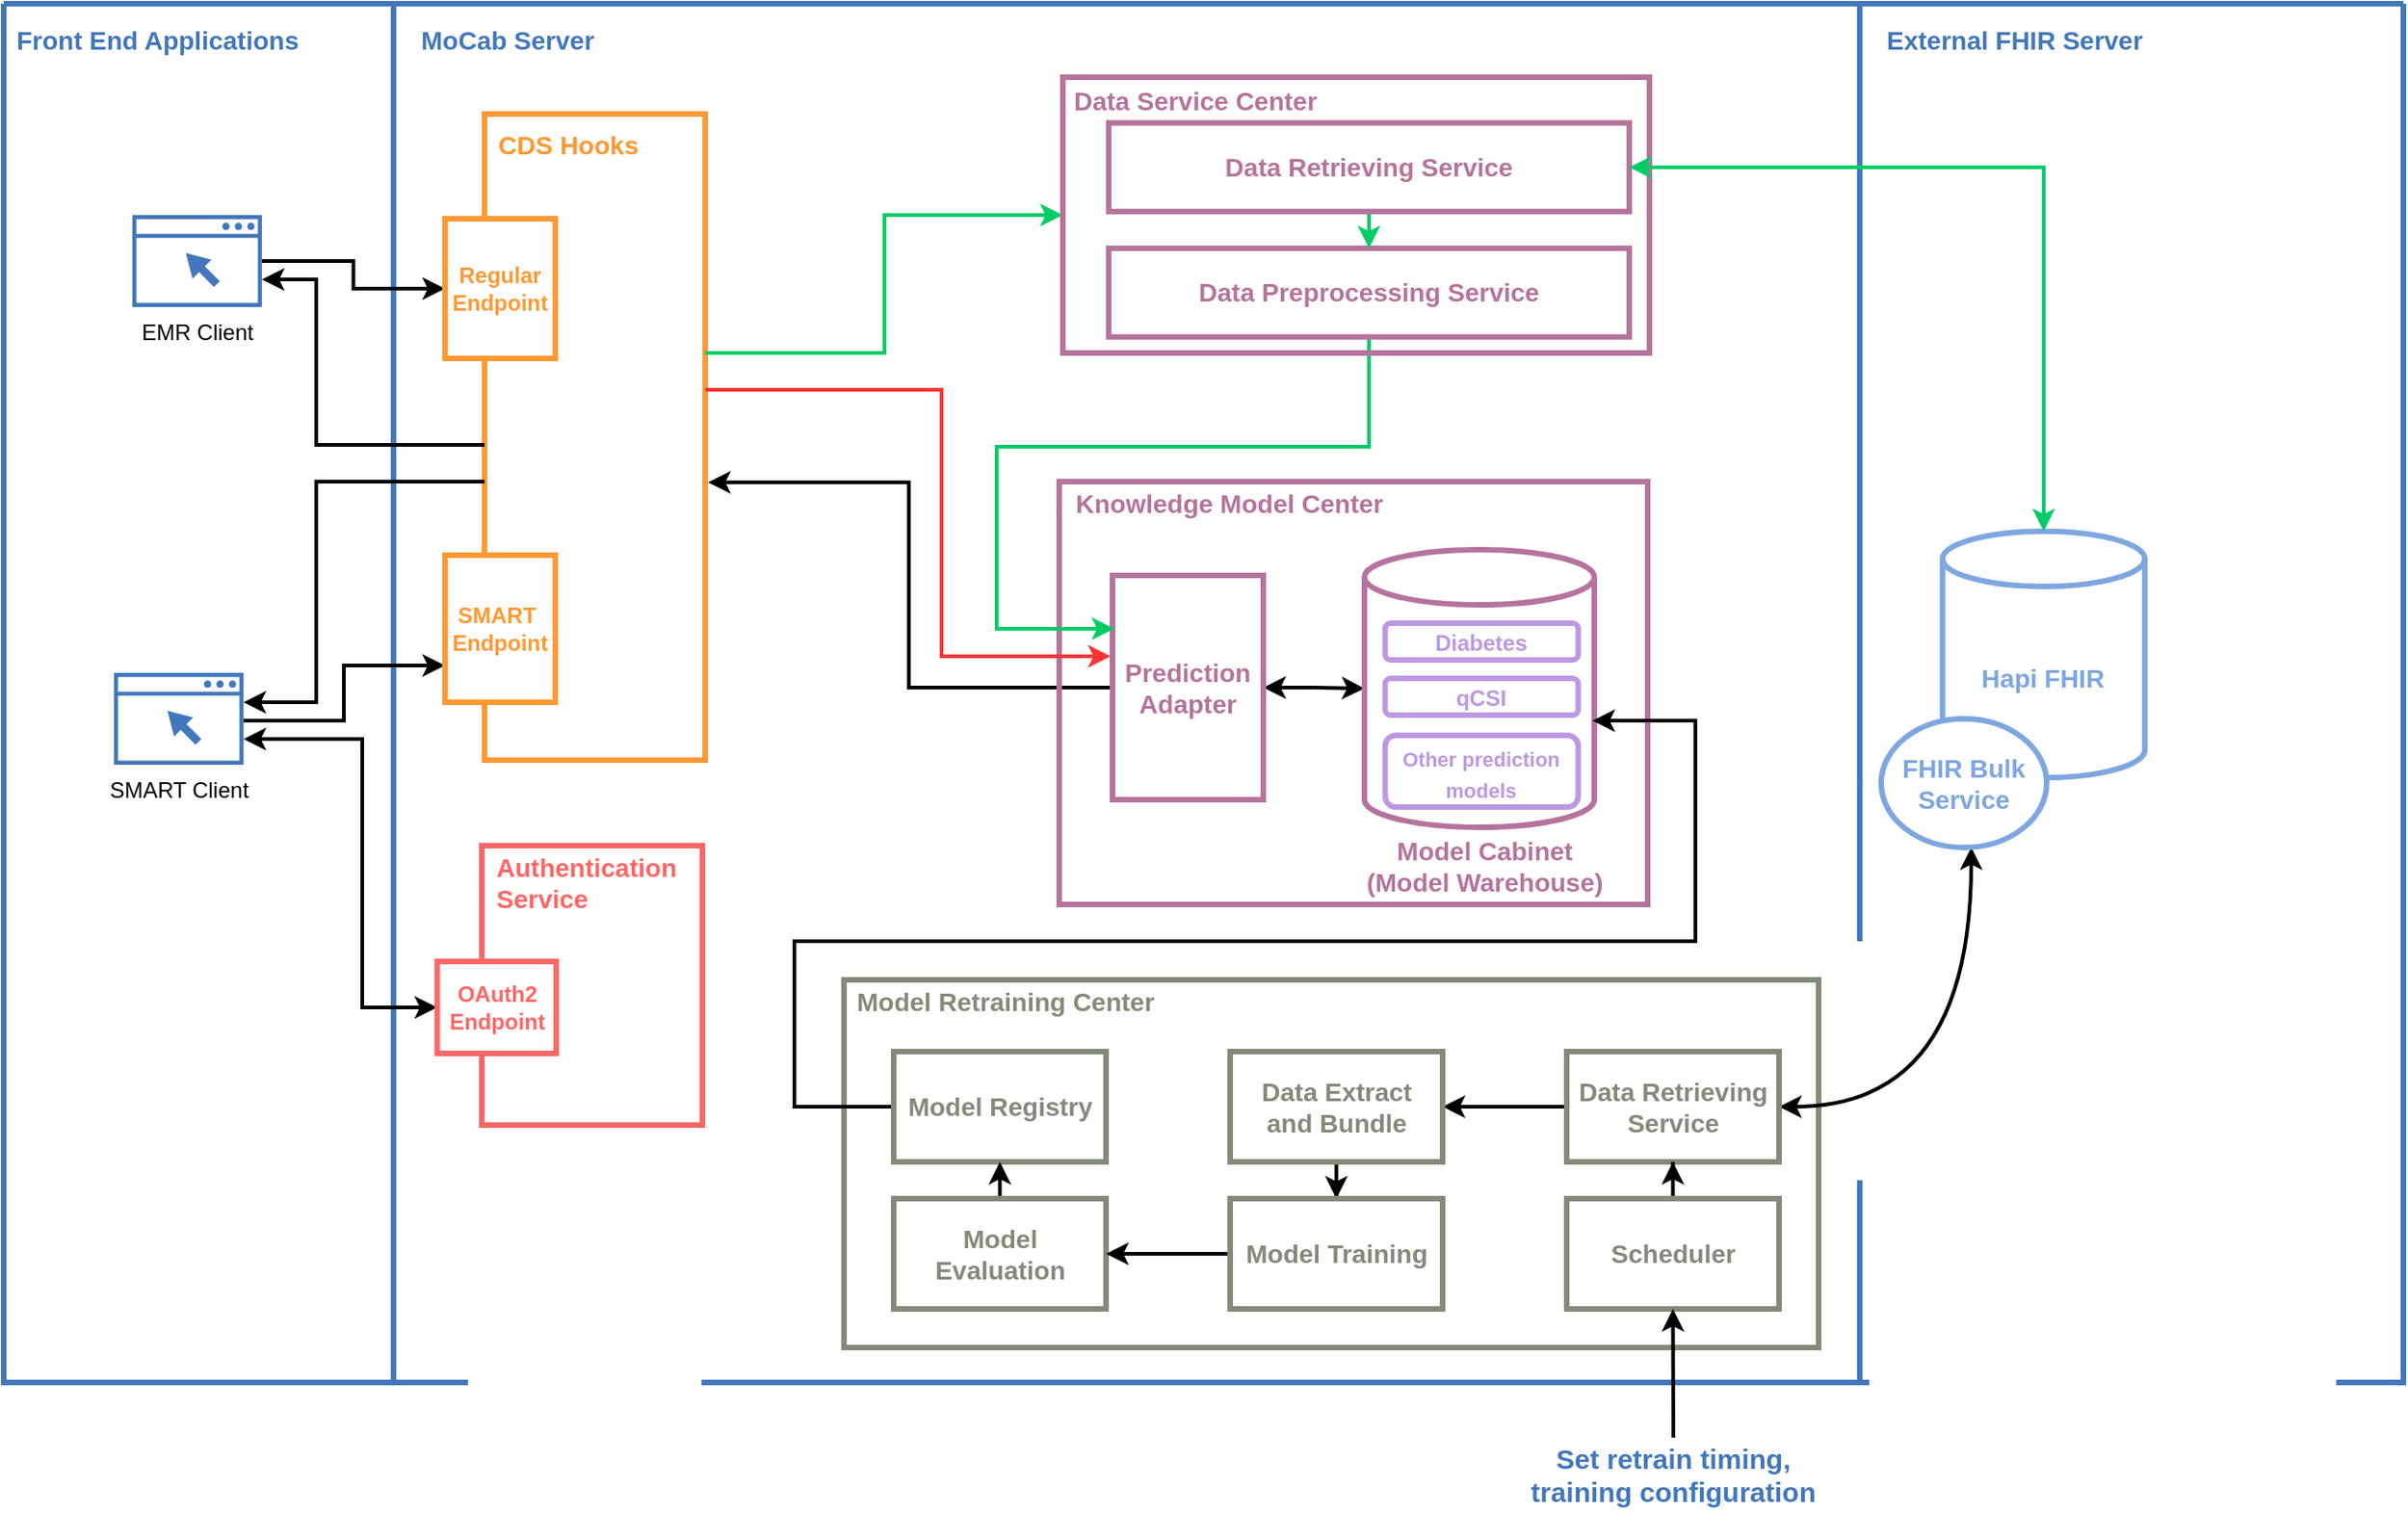 <mxfile version="20.5.3" type="device"><diagram id="2f404044-711c-603c-8f00-f6bb4c023d3c" name="Page-1"><mxGraphModel dx="2591" dy="754" grid="1" gridSize="10" guides="1" tooltips="1" connect="1" arrows="1" fold="1" page="1" pageScale="1" pageWidth="1169" pageHeight="827" background="none" math="0" shadow="0"><root><mxCell id="0"/><mxCell id="1" parent="0"/><mxCell id="21" value="" style="swimlane;shadow=0;strokeColor=#4277BB;fillColor=#ffffff;fontColor=none;align=right;startSize=0;collapsible=0;noLabel=1;strokeWidth=3;" parent="1" vertex="1"><mxGeometry x="-190" y="230" width="1305" height="750" as="geometry"/></mxCell><mxCell id="hQCJ3XEMx7iAnxMMSpY4-58" value="" style="rounded=0;whiteSpace=wrap;html=1;strokeColor=#FF6666;strokeWidth=3;fillColor=none;" parent="21" vertex="1"><mxGeometry x="260" y="458" width="120" height="152" as="geometry"/></mxCell><mxCell id="22" value="Front End Applications" style="text;html=1;align=left;verticalAlign=middle;fontColor=#4277BB;shadow=0;dashed=0;strokeColor=none;fillColor=none;labelBackgroundColor=none;fontStyle=1;fontSize=14;spacingLeft=5;" parent="21" vertex="1"><mxGeometry y="10" width="180" height="20" as="geometry"/></mxCell><mxCell id="43" value="" style="line;strokeWidth=3;direction=south;html=1;shadow=0;labelBackgroundColor=none;fillColor=none;gradientColor=none;fontSize=12;fontColor=#4277BB;align=right;strokeColor=#4277BB;" parent="21" vertex="1"><mxGeometry x="207" width="10" height="750" as="geometry"/></mxCell><mxCell id="47" value="" style="line;strokeWidth=3;direction=south;html=1;shadow=0;labelBackgroundColor=none;fillColor=none;gradientColor=none;fontSize=12;fontColor=#4277BB;align=right;strokeColor=#4277BB;" parent="21" vertex="1"><mxGeometry x="1004.36" width="10" height="510" as="geometry"/></mxCell><mxCell id="48" value="MoCab Server" style="text;html=1;align=left;verticalAlign=middle;fontColor=#4277BB;shadow=0;dashed=0;strokeColor=none;fillColor=none;labelBackgroundColor=none;fontStyle=1;fontSize=14;spacingLeft=5;" parent="21" vertex="1"><mxGeometry x="220" y="10" width="150" height="20" as="geometry"/></mxCell><mxCell id="XKVZl34SWuccuq--4w8E-62" value="External FHIR Server" style="text;html=1;align=left;verticalAlign=middle;fontColor=#4277BB;shadow=0;dashed=0;strokeColor=none;fillColor=none;labelBackgroundColor=none;fontStyle=1;fontSize=14;spacingLeft=5;" parent="21" vertex="1"><mxGeometry x="1017.36" y="10" width="150" height="20" as="geometry"/></mxCell><mxCell id="zr4wXBdVAj4lqgL986UL-54" style="edgeStyle=orthogonalEdgeStyle;rounded=0;orthogonalLoop=1;jettySize=auto;html=1;entryX=0;entryY=0.5;entryDx=0;entryDy=0;startArrow=none;startFill=0;strokeWidth=2;" parent="21" source="hQCJ3XEMx7iAnxMMSpY4-54" target="zr4wXBdVAj4lqgL986UL-50" edge="1"><mxGeometry relative="1" as="geometry"/></mxCell><mxCell id="hQCJ3XEMx7iAnxMMSpY4-54" value="EMR Client" style="sketch=0;pointerEvents=1;shadow=0;dashed=0;html=1;strokeColor=none;fillColor=#4277bb;aspect=fixed;labelPosition=center;verticalLabelPosition=bottom;verticalAlign=top;align=center;outlineConnect=0;shape=mxgraph.vvd.web_browser;" parent="21" vertex="1"><mxGeometry x="70" y="115" width="70.42" height="50" as="geometry"/></mxCell><mxCell id="hQCJ3XEMx7iAnxMMSpY4-57" value="" style="group;strokeWidth=3;strokeColor=none;" parent="21" vertex="1" connectable="0"><mxGeometry x="261.5" y="60" width="120" height="380" as="geometry"/></mxCell><mxCell id="hQCJ3XEMx7iAnxMMSpY4-55" value="" style="rounded=0;whiteSpace=wrap;html=1;fillColor=none;strokeWidth=3;strokeColor=#FF9933;" parent="hQCJ3XEMx7iAnxMMSpY4-57" vertex="1"><mxGeometry width="120" height="351.5" as="geometry"/></mxCell><mxCell id="hQCJ3XEMx7iAnxMMSpY4-56" value="&lt;font color=&quot;#ff9933&quot;&gt;CDS Hooks&lt;/font&gt;" style="text;html=1;align=left;verticalAlign=middle;fontColor=#4277BB;shadow=0;dashed=0;strokeColor=none;fillColor=none;labelBackgroundColor=none;fontStyle=1;fontSize=14;spacingLeft=5;" parent="hQCJ3XEMx7iAnxMMSpY4-57" vertex="1"><mxGeometry y="4.382" width="102" height="24.516" as="geometry"/></mxCell><mxCell id="zr4wXBdVAj4lqgL986UL-49" value="" style="group;strokeWidth=3;strokeColor=none;" parent="hQCJ3XEMx7iAnxMMSpY4-57" vertex="1" connectable="0"><mxGeometry y="57" width="60" height="85.5" as="geometry"/></mxCell><mxCell id="zr4wXBdVAj4lqgL986UL-50" value="&lt;font color=&quot;#ff9933&quot;&gt;&lt;b&gt;Regular&lt;br&gt;Endpoint&lt;/b&gt;&lt;/font&gt;" style="rounded=0;whiteSpace=wrap;html=1;fillColor=default;strokeWidth=3;strokeColor=#FF9933;" parent="zr4wXBdVAj4lqgL986UL-49" vertex="1"><mxGeometry x="-21.5" width="60" height="76" as="geometry"/></mxCell><mxCell id="6xXJ92CtC5IXwNvtZVcw-48" style="edgeStyle=orthogonalEdgeStyle;rounded=0;orthogonalLoop=1;jettySize=auto;html=1;strokeWidth=2;startArrow=classic;startFill=1;" parent="21" source="hQCJ3XEMx7iAnxMMSpY4-67" target="hQCJ3XEMx7iAnxMMSpY4-68" edge="1"><mxGeometry relative="1" as="geometry"><mxPoint x="260" y="534" as="targetPoint"/><Array as="points"><mxPoint x="195" y="400"/><mxPoint x="195" y="546"/></Array></mxGeometry></mxCell><mxCell id="zr4wXBdVAj4lqgL986UL-53" style="edgeStyle=orthogonalEdgeStyle;rounded=0;orthogonalLoop=1;jettySize=auto;html=1;entryX=0;entryY=0.75;entryDx=0;entryDy=0;startArrow=none;startFill=0;strokeWidth=2;" parent="21" source="hQCJ3XEMx7iAnxMMSpY4-67" target="zr4wXBdVAj4lqgL986UL-52" edge="1"><mxGeometry relative="1" as="geometry"><Array as="points"><mxPoint x="185" y="390"/><mxPoint x="185" y="360"/></Array></mxGeometry></mxCell><mxCell id="hQCJ3XEMx7iAnxMMSpY4-67" value="SMART Client" style="sketch=0;pointerEvents=1;shadow=0;dashed=0;html=1;strokeColor=none;fillColor=#4277bb;aspect=fixed;labelPosition=center;verticalLabelPosition=bottom;verticalAlign=top;align=center;outlineConnect=0;shape=mxgraph.vvd.web_browser;" parent="21" vertex="1"><mxGeometry x="60" y="364" width="70.42" height="50" as="geometry"/></mxCell><mxCell id="hQCJ3XEMx7iAnxMMSpY4-78" value="&lt;b&gt;&lt;font color=&quot;#7ea6e0&quot; style=&quot;font-size: 14px;&quot;&gt;Hapi FHIR&lt;/font&gt;&lt;/b&gt;" style="shape=cylinder3;whiteSpace=wrap;html=1;boundedLbl=1;backgroundOutline=1;size=15;fontColor=#FF9933;strokeColor=#7EA6E0;strokeWidth=3;fillColor=none;" parent="21" vertex="1"><mxGeometry x="1054.36" y="287" width="110" height="134" as="geometry"/></mxCell><mxCell id="hQCJ3XEMx7iAnxMMSpY4-85" value="" style="group" parent="21" vertex="1" connectable="0"><mxGeometry x="260.5" y="458" width="121" height="122" as="geometry"/></mxCell><mxCell id="hQCJ3XEMx7iAnxMMSpY4-59" value="&lt;font color=&quot;#ff6666&quot;&gt;Authentication&lt;br&gt;Service&lt;/font&gt;" style="text;html=1;align=left;verticalAlign=middle;fontColor=#4277BB;shadow=0;dashed=0;strokeColor=none;fillColor=none;labelBackgroundColor=none;fontStyle=1;fontSize=14;spacingLeft=5;" parent="hQCJ3XEMx7iAnxMMSpY4-85" vertex="1"><mxGeometry y="10" width="102" height="20" as="geometry"/></mxCell><mxCell id="hQCJ3XEMx7iAnxMMSpY4-68" value="&lt;b&gt;OAuth2&lt;br&gt;Endpoint&lt;/b&gt;" style="rounded=0;whiteSpace=wrap;html=1;fontColor=#ff6666;strokeColor=#FF6666;strokeWidth=3;fillColor=default;" parent="hQCJ3XEMx7iAnxMMSpY4-85" vertex="1"><mxGeometry x="-24.75" y="63" width="64.75" height="50" as="geometry"/></mxCell><mxCell id="zr4wXBdVAj4lqgL986UL-57" style="edgeStyle=orthogonalEdgeStyle;rounded=0;orthogonalLoop=1;jettySize=auto;html=1;fontColor=#FF9933;startArrow=none;startFill=0;strokeWidth=2;" parent="21" source="hQCJ3XEMx7iAnxMMSpY4-55" target="hQCJ3XEMx7iAnxMMSpY4-54" edge="1"><mxGeometry relative="1" as="geometry"><Array as="points"><mxPoint x="170" y="240"/><mxPoint x="170" y="150"/></Array></mxGeometry></mxCell><mxCell id="zr4wXBdVAj4lqgL986UL-58" style="edgeStyle=orthogonalEdgeStyle;rounded=0;orthogonalLoop=1;jettySize=auto;html=1;fontColor=#FF9933;startArrow=none;startFill=0;strokeWidth=2;" parent="21" source="hQCJ3XEMx7iAnxMMSpY4-55" target="hQCJ3XEMx7iAnxMMSpY4-67" edge="1"><mxGeometry relative="1" as="geometry"><Array as="points"><mxPoint x="170" y="260"/><mxPoint x="170" y="380"/></Array></mxGeometry></mxCell><mxCell id="zr4wXBdVAj4lqgL986UL-52" value="&lt;b&gt;&lt;font color=&quot;#ff9933&quot;&gt;SMART&amp;nbsp;&lt;br&gt;Endpoint&lt;/font&gt;&lt;/b&gt;" style="rounded=0;whiteSpace=wrap;html=1;fillColor=default;strokeWidth=3;strokeColor=#FF9933;" parent="21" vertex="1"><mxGeometry x="240" y="300" width="60" height="80" as="geometry"/></mxCell><mxCell id="zr4wXBdVAj4lqgL986UL-59" style="edgeStyle=orthogonalEdgeStyle;rounded=0;orthogonalLoop=1;jettySize=auto;html=1;fontColor=#FF9933;startArrow=none;startFill=0;strokeWidth=2;strokeColor=#00CC66;" parent="21" source="hQCJ3XEMx7iAnxMMSpY4-55" target="hQCJ3XEMx7iAnxMMSpY4-76" edge="1"><mxGeometry relative="1" as="geometry"><Array as="points"><mxPoint x="479" y="190"/><mxPoint x="479" y="115"/></Array></mxGeometry></mxCell><mxCell id="zr4wXBdVAj4lqgL986UL-60" style="edgeStyle=orthogonalEdgeStyle;rounded=0;orthogonalLoop=1;jettySize=auto;html=1;entryX=1.013;entryY=0.57;entryDx=0;entryDy=0;entryPerimeter=0;fontColor=#FF9933;startArrow=none;startFill=0;strokeWidth=2;" parent="21" source="hQCJ3XEMx7iAnxMMSpY4-119" target="hQCJ3XEMx7iAnxMMSpY4-55" edge="1"><mxGeometry relative="1" as="geometry"/></mxCell><mxCell id="hQCJ3XEMx7iAnxMMSpY4-80" value="" style="rounded=0;whiteSpace=wrap;html=1;fontColor=#FF9933;strokeColor=#B5739D;strokeWidth=3;fillColor=none;" parent="21" vertex="1"><mxGeometry x="574" y="260" width="320" height="230" as="geometry"/></mxCell><mxCell id="hQCJ3XEMx7iAnxMMSpY4-83" value="" style="group" parent="21" vertex="1" connectable="0"><mxGeometry x="575" y="300" width="320" height="190" as="geometry"/></mxCell><mxCell id="hQCJ3XEMx7iAnxMMSpY4-146" style="edgeStyle=orthogonalEdgeStyle;rounded=0;orthogonalLoop=1;jettySize=auto;html=1;entryX=0;entryY=0.5;entryDx=0;entryDy=0;entryPerimeter=0;fontSize=13;fontColor=#000000;startArrow=classic;startFill=1;strokeWidth=2;" parent="hQCJ3XEMx7iAnxMMSpY4-83" source="hQCJ3XEMx7iAnxMMSpY4-119" target="hQCJ3XEMx7iAnxMMSpY4-120" edge="1"><mxGeometry relative="1" as="geometry"/></mxCell><mxCell id="hQCJ3XEMx7iAnxMMSpY4-119" value="&lt;b&gt;&lt;font color=&quot;#b5739d&quot;&gt;Prediction Adapter&lt;/font&gt;&lt;/b&gt;" style="rounded=0;whiteSpace=wrap;html=1;fontSize=14;fontColor=#FF9933;strokeColor=#B5739D;strokeWidth=3;fillColor=none;" parent="hQCJ3XEMx7iAnxMMSpY4-83" vertex="1"><mxGeometry x="28" y="11" width="82" height="122" as="geometry"/></mxCell><mxCell id="hQCJ3XEMx7iAnxMMSpY4-132" value="&lt;b&gt;&lt;font style=&quot;font-size: 14px;&quot;&gt;&lt;font color=&quot;#b5739d&quot;&gt;Model Cabinet&lt;br&gt;(Model Warehouse)&lt;/font&gt;&lt;br&gt;&lt;/font&gt;&lt;/b&gt;" style="text;html=1;strokeColor=none;fillColor=none;align=center;verticalAlign=middle;whiteSpace=wrap;rounded=0;fontSize=11;fontColor=#FF6666;" parent="hQCJ3XEMx7iAnxMMSpY4-83" vertex="1"><mxGeometry x="158" y="154" width="145" height="30" as="geometry"/></mxCell><mxCell id="hQCJ3XEMx7iAnxMMSpY4-136" value="" style="group" parent="hQCJ3XEMx7iAnxMMSpY4-83" vertex="1" connectable="0"><mxGeometry x="165" y="-3" width="125" height="151" as="geometry"/></mxCell><mxCell id="hQCJ3XEMx7iAnxMMSpY4-120" value="" style="shape=cylinder3;whiteSpace=wrap;html=1;boundedLbl=1;backgroundOutline=1;size=15;fontColor=#FF9933;strokeColor=#B5739D;strokeWidth=3;fillColor=none;" parent="hQCJ3XEMx7iAnxMMSpY4-136" vertex="1"><mxGeometry width="125" height="151" as="geometry"/></mxCell><mxCell id="hQCJ3XEMx7iAnxMMSpY4-128" value="&lt;b&gt;&lt;font color=&quot;#bd98e2&quot; style=&quot;font-size: 12px;&quot;&gt;Diabetes&lt;/font&gt;&lt;/b&gt;" style="rounded=1;whiteSpace=wrap;html=1;fontSize=14;fontColor=#FF9933;strokeColor=#BD98E2;strokeWidth=3;fillColor=none;" parent="hQCJ3XEMx7iAnxMMSpY4-136" vertex="1"><mxGeometry x="11.25" y="40" width="105" height="20" as="geometry"/></mxCell><mxCell id="hQCJ3XEMx7iAnxMMSpY4-129" value="&lt;b&gt;&lt;font color=&quot;#bd98e2&quot; style=&quot;font-size: 12px;&quot;&gt;qCSI&lt;/font&gt;&lt;/b&gt;" style="rounded=1;whiteSpace=wrap;html=1;fontSize=14;fontColor=#FF9933;strokeColor=#BD98E2;strokeWidth=3;fillColor=none;" parent="hQCJ3XEMx7iAnxMMSpY4-136" vertex="1"><mxGeometry x="11.25" y="70" width="105" height="20" as="geometry"/></mxCell><mxCell id="hQCJ3XEMx7iAnxMMSpY4-130" value="&lt;font color=&quot;#bd98e2&quot; style=&quot;font-size: 11px;&quot;&gt;&lt;b&gt;Other prediction&lt;br&gt;models&lt;/b&gt;&lt;/font&gt;" style="rounded=1;whiteSpace=wrap;html=1;fontSize=14;fontColor=#FF9933;strokeColor=#BD98E2;strokeWidth=3;fillColor=none;" parent="hQCJ3XEMx7iAnxMMSpY4-136" vertex="1"><mxGeometry x="11.25" y="101" width="105" height="39" as="geometry"/></mxCell><mxCell id="hQCJ3XEMx7iAnxMMSpY4-81" value="&lt;font color=&quot;#b5739d&quot;&gt;Knowledge Model Center&lt;/font&gt;" style="text;html=1;align=left;verticalAlign=middle;fontColor=#4277BB;shadow=0;dashed=0;strokeColor=none;fillColor=none;labelBackgroundColor=none;fontStyle=1;fontSize=14;spacingLeft=5;" parent="21" vertex="1"><mxGeometry x="576" y="262" width="185" height="20" as="geometry"/></mxCell><mxCell id="hQCJ3XEMx7iAnxMMSpY4-145" style="edgeStyle=orthogonalEdgeStyle;rounded=0;orthogonalLoop=1;jettySize=auto;html=1;fontSize=13;fontColor=#000000;startArrow=none;startFill=0;strokeWidth=2;strokeColor=#00CC66;" parent="21" source="hQCJ3XEMx7iAnxMMSpY4-86" edge="1"><mxGeometry relative="1" as="geometry"><Array as="points"><mxPoint x="743" y="241"/><mxPoint x="540" y="241"/><mxPoint x="540" y="340"/><mxPoint x="604" y="340"/></Array><mxPoint x="604" y="340" as="targetPoint"/></mxGeometry></mxCell><mxCell id="hQCJ3XEMx7iAnxMMSpY4-84" value="" style="group;strokeColor=none;fillColor=none;" parent="21" vertex="1" connectable="0"><mxGeometry x="575" y="40" width="320" height="150" as="geometry"/></mxCell><mxCell id="hQCJ3XEMx7iAnxMMSpY4-76" value="" style="rounded=0;whiteSpace=wrap;html=1;fontColor=#FF9933;strokeColor=#B5739D;strokeWidth=3;fillColor=none;" parent="hQCJ3XEMx7iAnxMMSpY4-84" vertex="1"><mxGeometry x="0.997" width="319.003" height="150" as="geometry"/></mxCell><mxCell id="hQCJ3XEMx7iAnxMMSpY4-77" value="&lt;font color=&quot;#b5739d&quot;&gt;Data Service Center&lt;/font&gt;" style="text;html=1;align=left;verticalAlign=middle;fontColor=#4277BB;shadow=0;dashed=0;strokeColor=none;fillColor=none;labelBackgroundColor=none;fontStyle=1;fontSize=14;spacingLeft=5;" parent="hQCJ3XEMx7iAnxMMSpY4-84" vertex="1"><mxGeometry y="2.143" width="119.626" height="21.429" as="geometry"/></mxCell><mxCell id="hQCJ3XEMx7iAnxMMSpY4-86" value="&lt;b&gt;&lt;font color=&quot;#b5739d&quot;&gt;Data Preprocessing Service&lt;/font&gt;&lt;/b&gt;" style="rounded=0;whiteSpace=wrap;html=1;fontSize=14;fontColor=#FF9933;strokeColor=#B5739D;strokeWidth=3;fillColor=none;" parent="hQCJ3XEMx7iAnxMMSpY4-84" vertex="1"><mxGeometry x="25.919" y="93.071" width="283.115" height="48.214" as="geometry"/></mxCell><mxCell id="hQCJ3XEMx7iAnxMMSpY4-144" style="edgeStyle=orthogonalEdgeStyle;rounded=0;orthogonalLoop=1;jettySize=auto;html=1;exitX=0.5;exitY=1;exitDx=0;exitDy=0;entryX=0.5;entryY=0;entryDx=0;entryDy=0;fontSize=13;fontColor=#000000;startArrow=none;startFill=0;strokeWidth=2;strokeColor=#00CC66;" parent="hQCJ3XEMx7iAnxMMSpY4-84" source="hQCJ3XEMx7iAnxMMSpY4-118" target="hQCJ3XEMx7iAnxMMSpY4-86" edge="1"><mxGeometry relative="1" as="geometry"/></mxCell><mxCell id="hQCJ3XEMx7iAnxMMSpY4-118" value="&lt;b&gt;&lt;font color=&quot;#b5739d&quot;&gt;Data Retrieving Service&lt;/font&gt;&lt;/b&gt;" style="rounded=0;whiteSpace=wrap;html=1;fontSize=14;fontColor=#FF9933;strokeColor=#B5739D;strokeWidth=3;fillColor=none;" parent="hQCJ3XEMx7iAnxMMSpY4-84" vertex="1"><mxGeometry x="25.919" y="24.857" width="283.115" height="48.214" as="geometry"/></mxCell><mxCell id="zr4wXBdVAj4lqgL986UL-61" value="" style="line;strokeWidth=3;direction=south;html=1;shadow=0;labelBackgroundColor=none;fillColor=none;gradientColor=none;fontSize=12;fontColor=#4277BB;align=right;strokeColor=#4277BB;" parent="21" vertex="1"><mxGeometry x="1004.36" y="640" width="10" height="110" as="geometry"/></mxCell><mxCell id="zr4wXBdVAj4lqgL986UL-62" value="" style="rounded=0;whiteSpace=wrap;html=1;fontColor=#FF9933;strokeColor=#828B78;strokeWidth=3;fillColor=none;" parent="21" vertex="1"><mxGeometry x="457" y="531" width="530" height="200" as="geometry"/></mxCell><mxCell id="zr4wXBdVAj4lqgL986UL-63" value="&lt;font color=&quot;#828b78&quot;&gt;Model Retraining Center&lt;/font&gt;" style="text;html=1;align=left;verticalAlign=middle;fontColor=#4277BB;shadow=0;dashed=0;strokeColor=none;fillColor=none;labelBackgroundColor=none;fontStyle=1;fontSize=14;spacingLeft=5;" parent="21" vertex="1"><mxGeometry x="457" y="533" width="185" height="20" as="geometry"/></mxCell><mxCell id="zr4wXBdVAj4lqgL986UL-64" style="edgeStyle=orthogonalEdgeStyle;rounded=0;orthogonalLoop=1;jettySize=auto;html=1;exitX=1;exitY=0.5;exitDx=0;exitDy=0;fontColor=#FF9933;startArrow=classic;startFill=1;strokeWidth=2;strokeColor=#00CC66;" parent="21" source="hQCJ3XEMx7iAnxMMSpY4-118" target="hQCJ3XEMx7iAnxMMSpY4-78" edge="1"><mxGeometry relative="1" as="geometry"/></mxCell><mxCell id="fV0WlTHLcjonHDC1Q3u_-123" style="edgeStyle=orthogonalEdgeStyle;rounded=0;orthogonalLoop=1;jettySize=auto;html=1;entryX=1;entryY=0.5;entryDx=0;entryDy=0;strokeWidth=2;fontSize=14;fontColor=#828B78;startArrow=classic;startFill=1;curved=1;" parent="21" source="fV0WlTHLcjonHDC1Q3u_-48" target="fV0WlTHLcjonHDC1Q3u_-112" edge="1"><mxGeometry relative="1" as="geometry"><Array as="points"><mxPoint x="1070" y="600"/></Array></mxGeometry></mxCell><mxCell id="fV0WlTHLcjonHDC1Q3u_-48" value="&lt;b&gt;&lt;font style=&quot;font-size: 14px;&quot; color=&quot;#7ea6e0&quot;&gt;FHIR Bulk Service&lt;/font&gt;&lt;/b&gt;" style="ellipse;whiteSpace=wrap;html=1;strokeColor=#7EA6E0;strokeWidth=3;fillColor=default;" parent="21" vertex="1"><mxGeometry x="1021" y="389" width="90" height="70" as="geometry"/></mxCell><mxCell id="fV0WlTHLcjonHDC1Q3u_-116" style="edgeStyle=orthogonalEdgeStyle;rounded=0;orthogonalLoop=1;jettySize=auto;html=1;entryX=0.992;entryY=0.616;entryDx=0;entryDy=0;entryPerimeter=0;fontSize=14;fontColor=#828B78;strokeWidth=2;" parent="21" source="fV0WlTHLcjonHDC1Q3u_-103" target="hQCJ3XEMx7iAnxMMSpY4-120" edge="1"><mxGeometry relative="1" as="geometry"><Array as="points"><mxPoint x="430" y="600"/><mxPoint x="430" y="510"/><mxPoint x="920" y="510"/><mxPoint x="920" y="390"/></Array></mxGeometry></mxCell><mxCell id="fV0WlTHLcjonHDC1Q3u_-103" value="&lt;font size=&quot;1&quot; style=&quot;&quot; color=&quot;#828b78&quot;&gt;&lt;b style=&quot;font-size: 14px;&quot;&gt;Model Registry&lt;/b&gt;&lt;/font&gt;" style="rounded=0;whiteSpace=wrap;html=1;fontColor=#FF9933;strokeColor=#828B78;strokeWidth=3;fillColor=none;" parent="21" vertex="1"><mxGeometry x="484" y="570" width="115.5" height="60" as="geometry"/></mxCell><mxCell id="fV0WlTHLcjonHDC1Q3u_-118" style="edgeStyle=orthogonalEdgeStyle;rounded=0;orthogonalLoop=1;jettySize=auto;html=1;entryX=0.5;entryY=1;entryDx=0;entryDy=0;strokeWidth=2;fontSize=14;fontColor=#828B78;" parent="21" source="fV0WlTHLcjonHDC1Q3u_-106" target="fV0WlTHLcjonHDC1Q3u_-103" edge="1"><mxGeometry relative="1" as="geometry"/></mxCell><mxCell id="fV0WlTHLcjonHDC1Q3u_-106" value="&lt;font color=&quot;#828b78&quot; style=&quot;font-size: 14px;&quot;&gt;&lt;b&gt;Model Evaluation&lt;/b&gt;&lt;/font&gt;" style="rounded=0;whiteSpace=wrap;html=1;fontColor=#FF9933;strokeColor=#828B78;strokeWidth=3;fillColor=none;" parent="21" vertex="1"><mxGeometry x="484" y="650" width="115.5" height="60" as="geometry"/></mxCell><mxCell id="fV0WlTHLcjonHDC1Q3u_-122" style="edgeStyle=orthogonalEdgeStyle;rounded=0;orthogonalLoop=1;jettySize=auto;html=1;strokeWidth=2;fontSize=14;fontColor=#828B78;" parent="21" source="fV0WlTHLcjonHDC1Q3u_-112" target="fV0WlTHLcjonHDC1Q3u_-113" edge="1"><mxGeometry relative="1" as="geometry"/></mxCell><mxCell id="fV0WlTHLcjonHDC1Q3u_-112" value="&lt;font size=&quot;1&quot; style=&quot;&quot; color=&quot;#828b78&quot;&gt;&lt;b style=&quot;font-size: 14px;&quot;&gt;Data Retrieving Service&lt;/b&gt;&lt;/font&gt;" style="rounded=0;whiteSpace=wrap;html=1;fontColor=#FF9933;strokeColor=#828B78;strokeWidth=3;fillColor=none;" parent="21" vertex="1"><mxGeometry x="850" y="570" width="115.5" height="60" as="geometry"/></mxCell><mxCell id="fV0WlTHLcjonHDC1Q3u_-120" style="edgeStyle=orthogonalEdgeStyle;rounded=0;orthogonalLoop=1;jettySize=auto;html=1;strokeWidth=2;fontSize=14;fontColor=#828B78;" parent="21" source="fV0WlTHLcjonHDC1Q3u_-113" target="fV0WlTHLcjonHDC1Q3u_-114" edge="1"><mxGeometry relative="1" as="geometry"/></mxCell><mxCell id="fV0WlTHLcjonHDC1Q3u_-113" value="&lt;font size=&quot;1&quot; style=&quot;&quot; color=&quot;#828b78&quot;&gt;&lt;b style=&quot;font-size: 14px;&quot;&gt;Data Extract &lt;br&gt;and Bundle&lt;/b&gt;&lt;/font&gt;" style="rounded=0;whiteSpace=wrap;html=1;fontColor=#FF9933;strokeColor=#828B78;strokeWidth=3;fillColor=none;" parent="21" vertex="1"><mxGeometry x="667" y="570" width="115.5" height="60" as="geometry"/></mxCell><mxCell id="fV0WlTHLcjonHDC1Q3u_-119" style="edgeStyle=orthogonalEdgeStyle;rounded=0;orthogonalLoop=1;jettySize=auto;html=1;strokeWidth=2;fontSize=14;fontColor=#828B78;" parent="21" source="fV0WlTHLcjonHDC1Q3u_-114" target="fV0WlTHLcjonHDC1Q3u_-106" edge="1"><mxGeometry relative="1" as="geometry"/></mxCell><mxCell id="fV0WlTHLcjonHDC1Q3u_-114" value="&lt;font size=&quot;1&quot; style=&quot;&quot; color=&quot;#828b78&quot;&gt;&lt;b style=&quot;font-size: 14px;&quot;&gt;Model Training&lt;/b&gt;&lt;/font&gt;" style="rounded=0;whiteSpace=wrap;html=1;fontColor=#FF9933;strokeColor=#828B78;strokeWidth=3;fillColor=none;" parent="21" vertex="1"><mxGeometry x="667" y="650" width="115.5" height="60" as="geometry"/></mxCell><mxCell id="fV0WlTHLcjonHDC1Q3u_-121" style="edgeStyle=orthogonalEdgeStyle;rounded=0;orthogonalLoop=1;jettySize=auto;html=1;strokeWidth=2;fontSize=14;fontColor=#828B78;" parent="21" source="fV0WlTHLcjonHDC1Q3u_-115" target="fV0WlTHLcjonHDC1Q3u_-112" edge="1"><mxGeometry relative="1" as="geometry"/></mxCell><mxCell id="fV0WlTHLcjonHDC1Q3u_-115" value="&lt;font size=&quot;1&quot; style=&quot;&quot; color=&quot;#828b78&quot;&gt;&lt;b style=&quot;font-size: 14px;&quot;&gt;Scheduler&lt;/b&gt;&lt;/font&gt;" style="rounded=0;whiteSpace=wrap;html=1;fontColor=#FF9933;strokeColor=#828B78;strokeWidth=3;fillColor=none;" parent="21" vertex="1"><mxGeometry x="850" y="650" width="115.5" height="60" as="geometry"/></mxCell><mxCell id="UUmaXFUx1T52i4FZzNP1-48" style="edgeStyle=orthogonalEdgeStyle;rounded=0;orthogonalLoop=1;jettySize=auto;html=1;entryX=-0.012;entryY=0.361;entryDx=0;entryDy=0;entryPerimeter=0;strokeWidth=2;strokeColor=#FF3333;" edge="1" parent="21" source="hQCJ3XEMx7iAnxMMSpY4-55" target="hQCJ3XEMx7iAnxMMSpY4-119"><mxGeometry relative="1" as="geometry"><Array as="points"><mxPoint x="510" y="210"/><mxPoint x="510" y="355"/></Array></mxGeometry></mxCell><mxCell id="fV0WlTHLcjonHDC1Q3u_-124" value="" style="endArrow=classic;html=1;rounded=0;strokeWidth=2;fontSize=14;fontColor=#828B78;entryX=0.5;entryY=1;entryDx=0;entryDy=0;exitX=0.5;exitY=0;exitDx=0;exitDy=0;" parent="1" source="fV0WlTHLcjonHDC1Q3u_-125" target="fV0WlTHLcjonHDC1Q3u_-115" edge="1"><mxGeometry width="50" height="50" relative="1" as="geometry"><mxPoint x="718" y="1030" as="sourcePoint"/><mxPoint x="750" y="1000" as="targetPoint"/></mxGeometry></mxCell><mxCell id="fV0WlTHLcjonHDC1Q3u_-125" value="&lt;font color=&quot;#4277bb&quot; style=&quot;font-size: 15px;&quot;&gt;&lt;b style=&quot;&quot;&gt;Set retrain timing, training configuration&lt;/b&gt;&lt;/font&gt;" style="text;html=1;strokeColor=none;fillColor=none;align=center;verticalAlign=middle;whiteSpace=wrap;rounded=0;strokeWidth=3;fontSize=14;fontColor=#828B78;" parent="1" vertex="1"><mxGeometry x="633" y="1010" width="170" height="40" as="geometry"/></mxCell></root></mxGraphModel></diagram></mxfile>